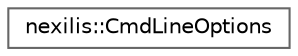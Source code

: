 digraph "Graphical Class Hierarchy"
{
 // LATEX_PDF_SIZE
  bgcolor="transparent";
  edge [fontname=Helvetica,fontsize=10,labelfontname=Helvetica,labelfontsize=10];
  node [fontname=Helvetica,fontsize=10,shape=box,height=0.2,width=0.4];
  rankdir="LR";
  Node0 [id="Node000000",label="nexilis::CmdLineOptions",height=0.2,width=0.4,color="grey40", fillcolor="white", style="filled",URL="$d4/d26/classnexilis_1_1CmdLineOptions.html",tooltip=" "];
}
